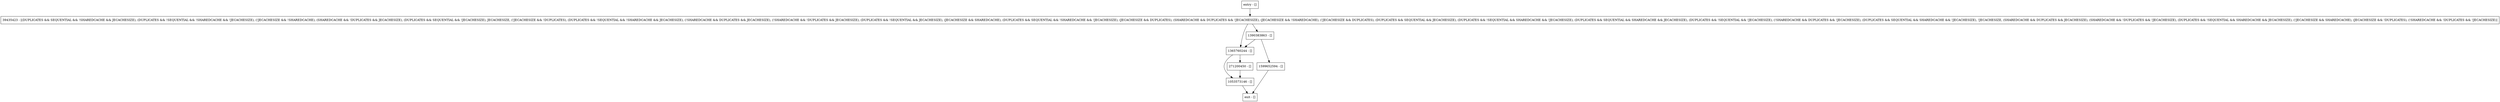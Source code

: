 digraph postLoadInit {
node [shape=record];
1053573146 [label="1053573146 - []"];
entry [label="entry - []"];
exit [label="exit - []"];
1390383863 [label="1390383863 - []"];
271200450 [label="271200450 - []"];
1365760244 [label="1365760244 - []"];
1599652594 [label="1599652594 - []"];
39435423 [label="39435423 - [(DUPLICATES && SEQUENTIAL && !SHAREDCACHE && JECACHESIZE), (DUPLICATES && !SEQUENTIAL && !SHAREDCACHE && !JECACHESIZE), (!JECACHESIZE && !SHAREDCACHE), (SHAREDCACHE && !DUPLICATES && JECACHESIZE), (DUPLICATES && SEQUENTIAL && !JECACHESIZE), JECACHESIZE, (!JECACHESIZE && !DUPLICATES), (DUPLICATES && !SEQUENTIAL && !SHAREDCACHE && JECACHESIZE), (!SHAREDCACHE && DUPLICATES && JECACHESIZE), (!SHAREDCACHE && !DUPLICATES && JECACHESIZE), (DUPLICATES && !SEQUENTIAL && JECACHESIZE), (JECACHESIZE && SHAREDCACHE), (DUPLICATES && SEQUENTIAL && !SHAREDCACHE && !JECACHESIZE), (JECACHESIZE && DUPLICATES), (SHAREDCACHE && DUPLICATES && !JECACHESIZE), (JECACHESIZE && !SHAREDCACHE), (!JECACHESIZE && DUPLICATES), (DUPLICATES && SEQUENTIAL && JECACHESIZE), (DUPLICATES && !SEQUENTIAL && SHAREDCACHE && !JECACHESIZE), (DUPLICATES && SEQUENTIAL && SHAREDCACHE && JECACHESIZE), (DUPLICATES && !SEQUENTIAL && !JECACHESIZE), (!SHAREDCACHE && DUPLICATES && !JECACHESIZE), (DUPLICATES && SEQUENTIAL && SHAREDCACHE && !JECACHESIZE), !JECACHESIZE, (SHAREDCACHE && DUPLICATES && JECACHESIZE), (SHAREDCACHE && !DUPLICATES && !JECACHESIZE), (DUPLICATES && !SEQUENTIAL && SHAREDCACHE && JECACHESIZE), (!JECACHESIZE && SHAREDCACHE), (JECACHESIZE && !DUPLICATES), (!SHAREDCACHE && !DUPLICATES && !JECACHESIZE)]"];
entry;
exit;
1053573146 -> exit;
entry -> 39435423;
1390383863 -> 1599652594;
1390383863 -> 1365760244;
271200450 -> 1053573146;
1365760244 -> 1053573146;
1365760244 -> 271200450;
1599652594 -> exit;
39435423 -> 1390383863;
39435423 -> 1365760244;
}
